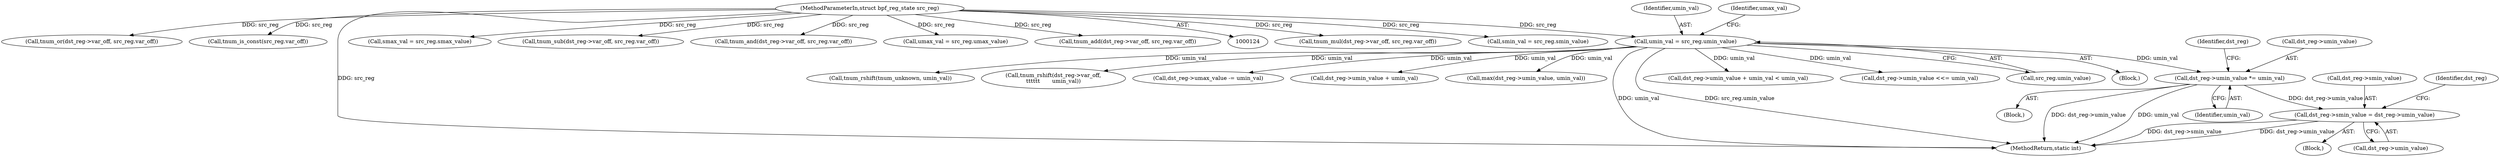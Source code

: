 digraph "0_linux_0c17d1d2c61936401f4702e1846e2c19b200f958@pointer" {
"1000435" [label="(Call,dst_reg->smin_value = dst_reg->umin_value)"];
"1000406" [label="(Call,dst_reg->umin_value *= umin_val)"];
"1000173" [label="(Call,umin_val = src_reg.umin_value)"];
"1000128" [label="(MethodParameterIn,struct bpf_reg_state src_reg)"];
"1000367" [label="(Call,tnum_mul(dst_reg->var_off, src_reg.var_off))"];
"1000406" [label="(Call,dst_reg->umin_value *= umin_val)"];
"1000175" [label="(Call,src_reg.umin_value)"];
"1000129" [label="(Block,)"];
"1000741" [label="(Call,tnum_rshift(tnum_unknown, umin_val))"];
"1000731" [label="(Call,tnum_rshift(dst_reg->var_off,\n\t\t\t\t\t\t       umin_val))"];
"1000163" [label="(Call,smin_val = src_reg.smin_value)"];
"1000436" [label="(Call,dst_reg->smin_value)"];
"1000563" [label="(Call,tnum_or(dst_reg->var_off, src_reg.var_off))"];
"1000345" [label="(Call,dst_reg->umax_value -= umin_val)"];
"1000435" [label="(Call,dst_reg->smin_value = dst_reg->umin_value)"];
"1000434" [label="(Block,)"];
"1000413" [label="(Identifier,dst_reg)"];
"1000173" [label="(Call,umin_val = src_reg.umin_value)"];
"1000237" [label="(Call,dst_reg->umin_value + umin_val)"];
"1000574" [label="(Call,max(dst_reg->umin_value, umin_val))"];
"1000185" [label="(Call,tnum_is_const(src_reg.var_off))"];
"1000174" [label="(Identifier,umin_val)"];
"1000771" [label="(MethodReturn,static int)"];
"1000410" [label="(Identifier,umin_val)"];
"1000236" [label="(Call,dst_reg->umin_value + umin_val < umin_val)"];
"1000407" [label="(Call,dst_reg->umin_value)"];
"1000168" [label="(Call,smax_val = src_reg.smax_value)"];
"1000128" [label="(MethodParameterIn,struct bpf_reg_state src_reg)"];
"1000354" [label="(Call,tnum_sub(dst_reg->var_off, src_reg.var_off))"];
"1000474" [label="(Call,tnum_and(dst_reg->var_off, src_reg.var_off))"];
"1000444" [label="(Identifier,dst_reg)"];
"1000178" [label="(Call,umax_val = src_reg.umax_value)"];
"1000197" [label="(Block,)"];
"1000179" [label="(Identifier,umax_val)"];
"1000649" [label="(Call,dst_reg->umin_value <<= umin_val)"];
"1000277" [label="(Call,tnum_add(dst_reg->var_off, src_reg.var_off))"];
"1000439" [label="(Call,dst_reg->umin_value)"];
"1000435" -> "1000434"  [label="AST: "];
"1000435" -> "1000439"  [label="CFG: "];
"1000436" -> "1000435"  [label="AST: "];
"1000439" -> "1000435"  [label="AST: "];
"1000444" -> "1000435"  [label="CFG: "];
"1000435" -> "1000771"  [label="DDG: dst_reg->smin_value"];
"1000435" -> "1000771"  [label="DDG: dst_reg->umin_value"];
"1000406" -> "1000435"  [label="DDG: dst_reg->umin_value"];
"1000406" -> "1000197"  [label="AST: "];
"1000406" -> "1000410"  [label="CFG: "];
"1000407" -> "1000406"  [label="AST: "];
"1000410" -> "1000406"  [label="AST: "];
"1000413" -> "1000406"  [label="CFG: "];
"1000406" -> "1000771"  [label="DDG: dst_reg->umin_value"];
"1000406" -> "1000771"  [label="DDG: umin_val"];
"1000173" -> "1000406"  [label="DDG: umin_val"];
"1000173" -> "1000129"  [label="AST: "];
"1000173" -> "1000175"  [label="CFG: "];
"1000174" -> "1000173"  [label="AST: "];
"1000175" -> "1000173"  [label="AST: "];
"1000179" -> "1000173"  [label="CFG: "];
"1000173" -> "1000771"  [label="DDG: umin_val"];
"1000173" -> "1000771"  [label="DDG: src_reg.umin_value"];
"1000128" -> "1000173"  [label="DDG: src_reg"];
"1000173" -> "1000236"  [label="DDG: umin_val"];
"1000173" -> "1000237"  [label="DDG: umin_val"];
"1000173" -> "1000345"  [label="DDG: umin_val"];
"1000173" -> "1000574"  [label="DDG: umin_val"];
"1000173" -> "1000649"  [label="DDG: umin_val"];
"1000173" -> "1000731"  [label="DDG: umin_val"];
"1000173" -> "1000741"  [label="DDG: umin_val"];
"1000128" -> "1000124"  [label="AST: "];
"1000128" -> "1000771"  [label="DDG: src_reg"];
"1000128" -> "1000163"  [label="DDG: src_reg"];
"1000128" -> "1000168"  [label="DDG: src_reg"];
"1000128" -> "1000178"  [label="DDG: src_reg"];
"1000128" -> "1000185"  [label="DDG: src_reg"];
"1000128" -> "1000277"  [label="DDG: src_reg"];
"1000128" -> "1000354"  [label="DDG: src_reg"];
"1000128" -> "1000367"  [label="DDG: src_reg"];
"1000128" -> "1000474"  [label="DDG: src_reg"];
"1000128" -> "1000563"  [label="DDG: src_reg"];
}
